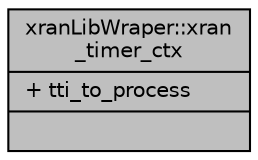 digraph "xranLibWraper::xran_timer_ctx"
{
 // LATEX_PDF_SIZE
  edge [fontname="Helvetica",fontsize="10",labelfontname="Helvetica",labelfontsize="10"];
  node [fontname="Helvetica",fontsize="10",shape=record];
  Node1 [label="{xranLibWraper::xran\l_timer_ctx\n|+ tti_to_process\l|}",height=0.2,width=0.4,color="black", fillcolor="grey75", style="filled", fontcolor="black",tooltip=" "];
}
